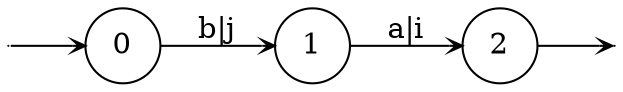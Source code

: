 digraph
{
  vcsn_context = "[abxy]? × [ijxy]? → ℚ"
  rankdir = LR
  edge [arrowhead = vee, arrowsize = .6]
  {
    node [shape = point, width = 0]
    I0
    F2
  }
  {
    node [shape = circle, style = rounded, width = 0.5]
    0
    1
    2
  }
  I0 -> 0
  0 -> 1 [label = "b|j"]
  1 -> 2 [label = "a|i"]
  2 -> F2
}
